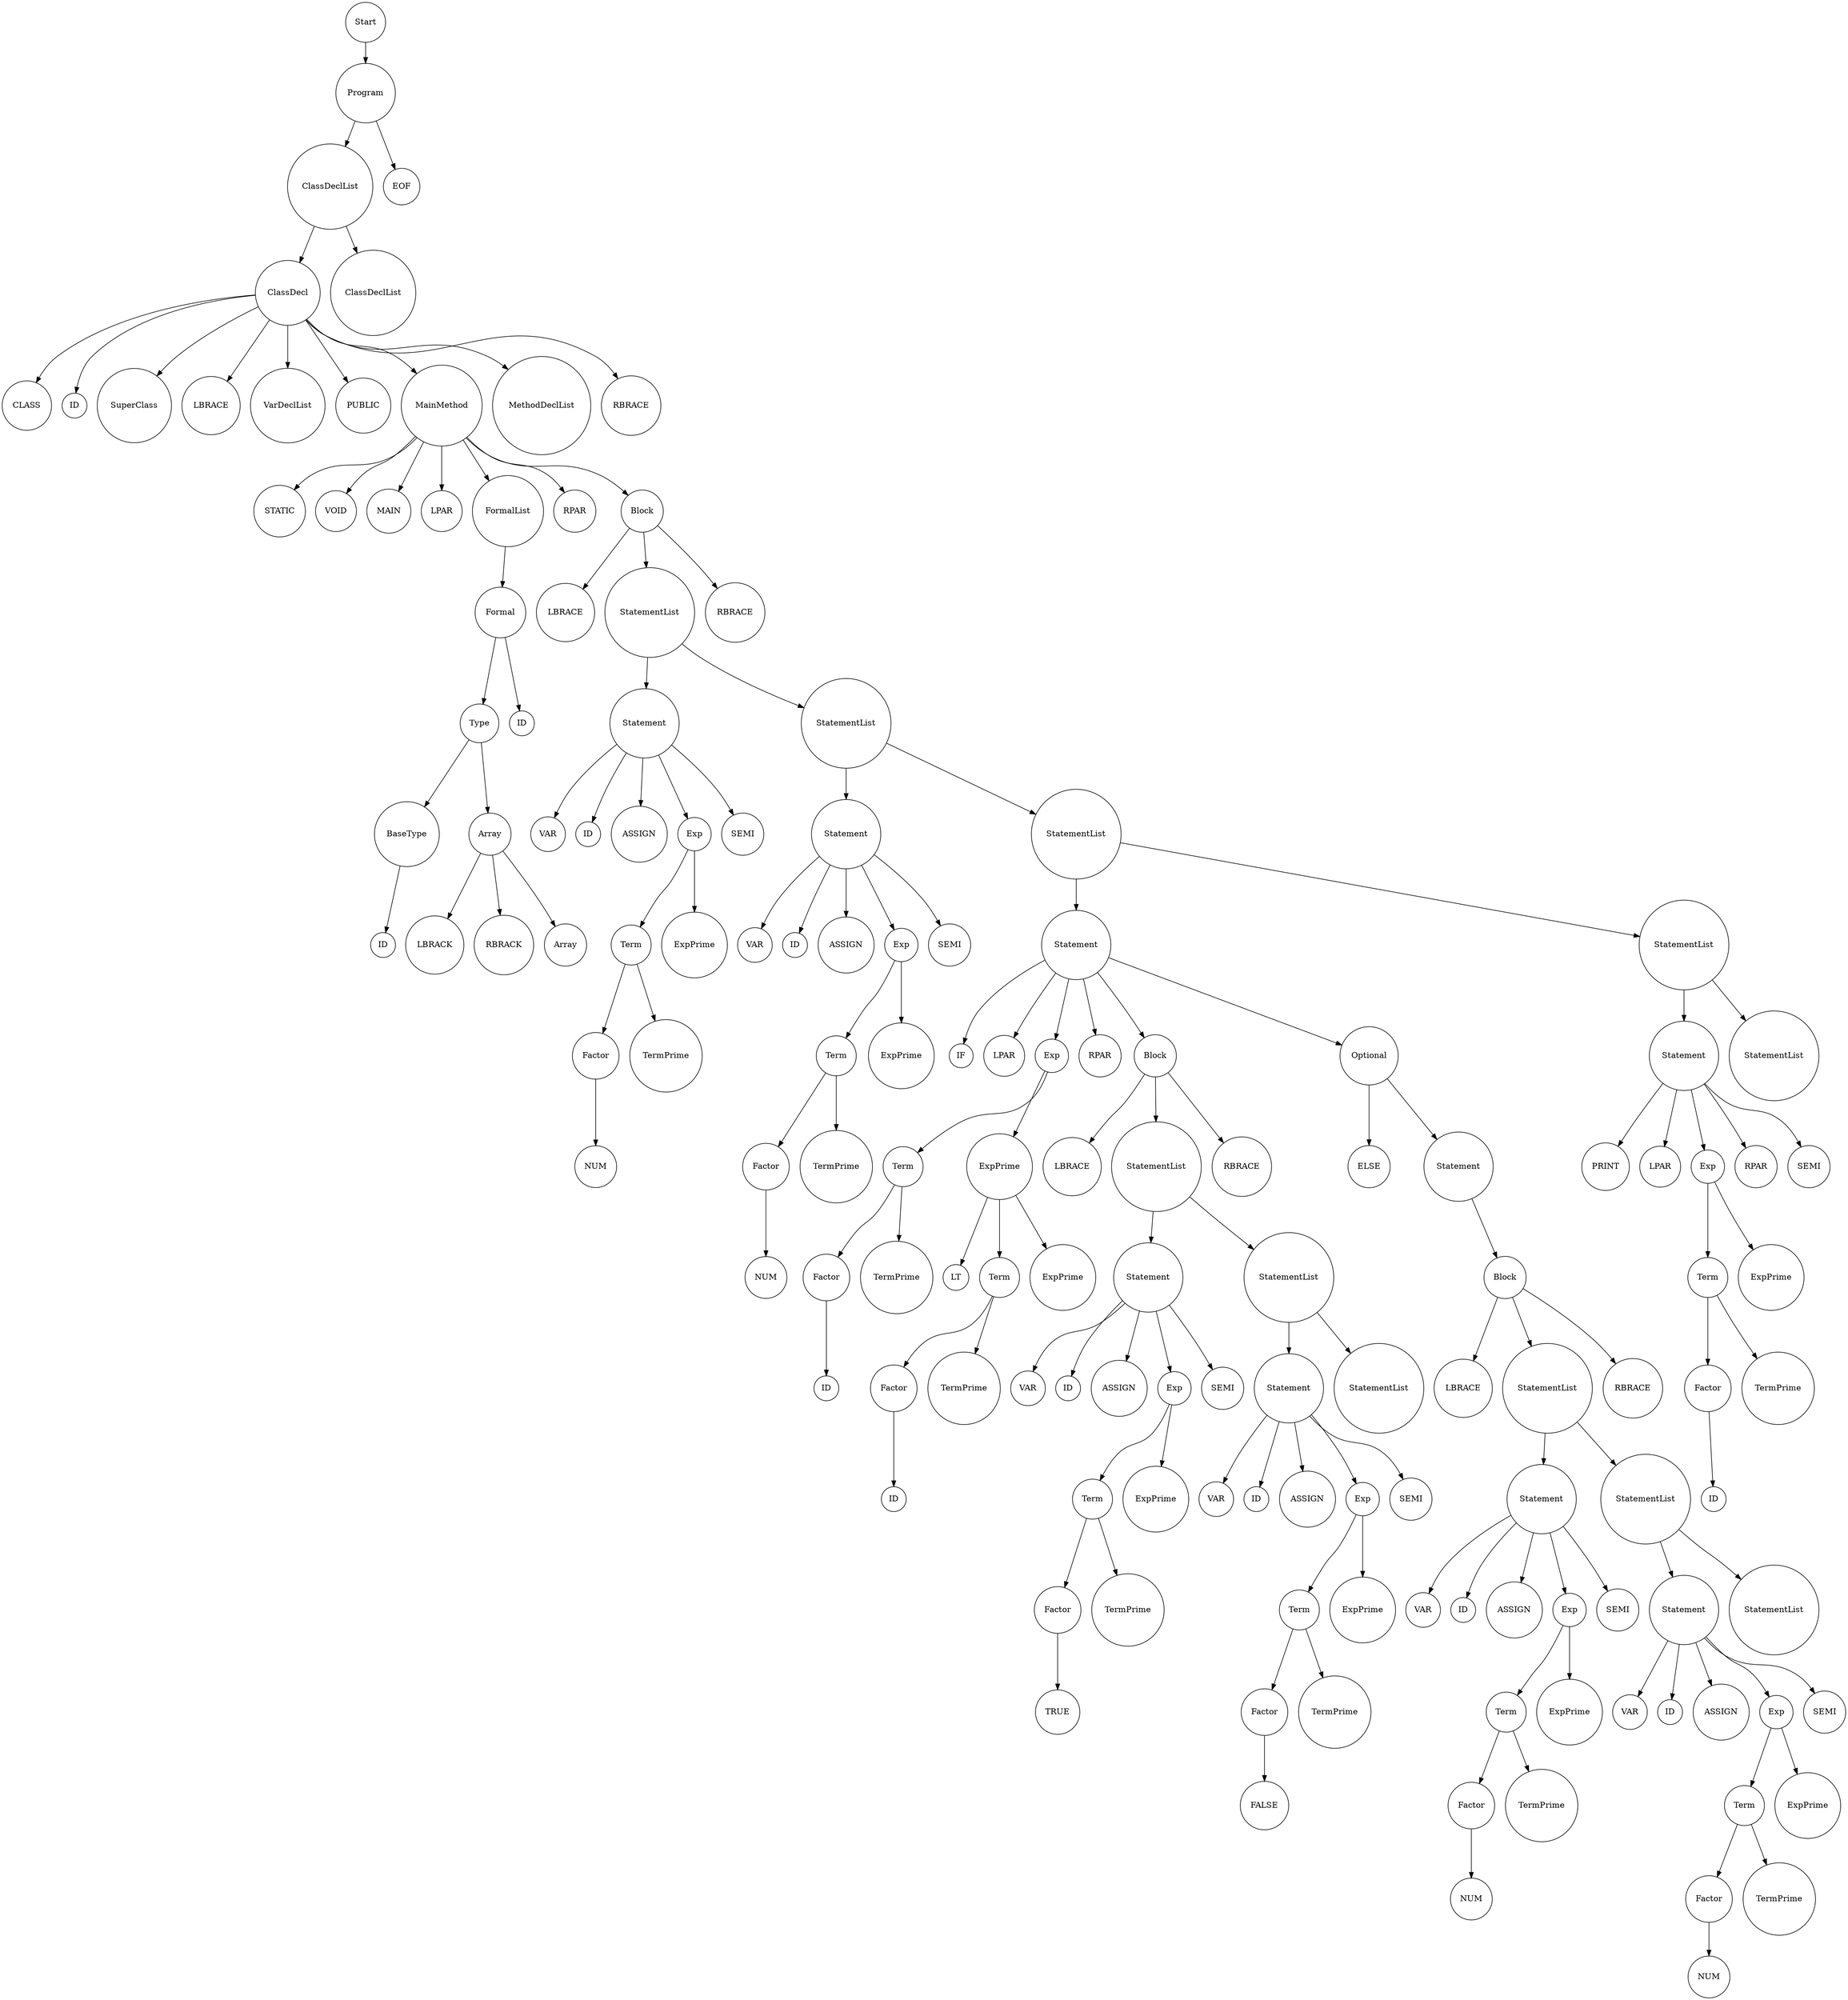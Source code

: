 digraph G {
            rankdir=TB; // Tree-like top-bottom orientation
            node [shape=circle];
              node0 [label="Start"];
  node0_0 [label="Program"];
  node0 -> node0_0;
  node0_0_0 [label="ClassDeclList"];
  node0_0 -> node0_0_0;
  node0_0_0_0 [label="ClassDecl"];
  node0_0_0 -> node0_0_0_0;
  node0_0_0_0_0 [label="CLASS"];
  node0_0_0_0 -> node0_0_0_0_0;
  node0_0_0_0_1 [label="ID"];
  node0_0_0_0 -> node0_0_0_0_1;
  node0_0_0_0_2 [label="SuperClass"];
  node0_0_0_0 -> node0_0_0_0_2;
  node0_0_0_0_3 [label="LBRACE"];
  node0_0_0_0 -> node0_0_0_0_3;
  node0_0_0_0_4 [label="VarDeclList"];
  node0_0_0_0 -> node0_0_0_0_4;
  node0_0_0_0_5 [label="PUBLIC"];
  node0_0_0_0 -> node0_0_0_0_5;
  node0_0_0_0_6 [label="MainMethod"];
  node0_0_0_0 -> node0_0_0_0_6;
  node0_0_0_0_6_0 [label="STATIC"];
  node0_0_0_0_6 -> node0_0_0_0_6_0;
  node0_0_0_0_6_1 [label="VOID"];
  node0_0_0_0_6 -> node0_0_0_0_6_1;
  node0_0_0_0_6_2 [label="MAIN"];
  node0_0_0_0_6 -> node0_0_0_0_6_2;
  node0_0_0_0_6_3 [label="LPAR"];
  node0_0_0_0_6 -> node0_0_0_0_6_3;
  node0_0_0_0_6_4 [label="FormalList"];
  node0_0_0_0_6 -> node0_0_0_0_6_4;
  node0_0_0_0_6_4_0 [label="Formal"];
  node0_0_0_0_6_4 -> node0_0_0_0_6_4_0;
  node0_0_0_0_6_4_0_0 [label="Type"];
  node0_0_0_0_6_4_0 -> node0_0_0_0_6_4_0_0;
  node0_0_0_0_6_4_0_0_0 [label="BaseType"];
  node0_0_0_0_6_4_0_0 -> node0_0_0_0_6_4_0_0_0;
  node0_0_0_0_6_4_0_0_0_0 [label="ID"];
  node0_0_0_0_6_4_0_0_0 -> node0_0_0_0_6_4_0_0_0_0;
  node0_0_0_0_6_4_0_0_1 [label="Array"];
  node0_0_0_0_6_4_0_0 -> node0_0_0_0_6_4_0_0_1;
  node0_0_0_0_6_4_0_0_1_0 [label="LBRACK"];
  node0_0_0_0_6_4_0_0_1 -> node0_0_0_0_6_4_0_0_1_0;
  node0_0_0_0_6_4_0_0_1_1 [label="RBRACK"];
  node0_0_0_0_6_4_0_0_1 -> node0_0_0_0_6_4_0_0_1_1;
  node0_0_0_0_6_4_0_0_1_2 [label="Array"];
  node0_0_0_0_6_4_0_0_1 -> node0_0_0_0_6_4_0_0_1_2;
  node0_0_0_0_6_4_0_1 [label="ID"];
  node0_0_0_0_6_4_0 -> node0_0_0_0_6_4_0_1;
  node0_0_0_0_6_5 [label="RPAR"];
  node0_0_0_0_6 -> node0_0_0_0_6_5;
  node0_0_0_0_6_6 [label="Block"];
  node0_0_0_0_6 -> node0_0_0_0_6_6;
  node0_0_0_0_6_6_0 [label="LBRACE"];
  node0_0_0_0_6_6 -> node0_0_0_0_6_6_0;
  node0_0_0_0_6_6_1 [label="StatementList"];
  node0_0_0_0_6_6 -> node0_0_0_0_6_6_1;
  node0_0_0_0_6_6_1_0 [label="Statement"];
  node0_0_0_0_6_6_1 -> node0_0_0_0_6_6_1_0;
  node0_0_0_0_6_6_1_0_0 [label="VAR"];
  node0_0_0_0_6_6_1_0 -> node0_0_0_0_6_6_1_0_0;
  node0_0_0_0_6_6_1_0_1 [label="ID"];
  node0_0_0_0_6_6_1_0 -> node0_0_0_0_6_6_1_0_1;
  node0_0_0_0_6_6_1_0_2 [label="ASSIGN"];
  node0_0_0_0_6_6_1_0 -> node0_0_0_0_6_6_1_0_2;
  node0_0_0_0_6_6_1_0_3 [label="Exp"];
  node0_0_0_0_6_6_1_0 -> node0_0_0_0_6_6_1_0_3;
  node0_0_0_0_6_6_1_0_3_0 [label="Term"];
  node0_0_0_0_6_6_1_0_3 -> node0_0_0_0_6_6_1_0_3_0;
  node0_0_0_0_6_6_1_0_3_0_0 [label="Factor"];
  node0_0_0_0_6_6_1_0_3_0 -> node0_0_0_0_6_6_1_0_3_0_0;
  node0_0_0_0_6_6_1_0_3_0_0_0 [label="NUM"];
  node0_0_0_0_6_6_1_0_3_0_0 -> node0_0_0_0_6_6_1_0_3_0_0_0;
  node0_0_0_0_6_6_1_0_3_0_1 [label="TermPrime"];
  node0_0_0_0_6_6_1_0_3_0 -> node0_0_0_0_6_6_1_0_3_0_1;
  node0_0_0_0_6_6_1_0_3_1 [label="ExpPrime"];
  node0_0_0_0_6_6_1_0_3 -> node0_0_0_0_6_6_1_0_3_1;
  node0_0_0_0_6_6_1_0_4 [label="SEMI"];
  node0_0_0_0_6_6_1_0 -> node0_0_0_0_6_6_1_0_4;
  node0_0_0_0_6_6_1_1 [label="StatementList"];
  node0_0_0_0_6_6_1 -> node0_0_0_0_6_6_1_1;
  node0_0_0_0_6_6_1_1_0 [label="Statement"];
  node0_0_0_0_6_6_1_1 -> node0_0_0_0_6_6_1_1_0;
  node0_0_0_0_6_6_1_1_0_0 [label="VAR"];
  node0_0_0_0_6_6_1_1_0 -> node0_0_0_0_6_6_1_1_0_0;
  node0_0_0_0_6_6_1_1_0_1 [label="ID"];
  node0_0_0_0_6_6_1_1_0 -> node0_0_0_0_6_6_1_1_0_1;
  node0_0_0_0_6_6_1_1_0_2 [label="ASSIGN"];
  node0_0_0_0_6_6_1_1_0 -> node0_0_0_0_6_6_1_1_0_2;
  node0_0_0_0_6_6_1_1_0_3 [label="Exp"];
  node0_0_0_0_6_6_1_1_0 -> node0_0_0_0_6_6_1_1_0_3;
  node0_0_0_0_6_6_1_1_0_3_0 [label="Term"];
  node0_0_0_0_6_6_1_1_0_3 -> node0_0_0_0_6_6_1_1_0_3_0;
  node0_0_0_0_6_6_1_1_0_3_0_0 [label="Factor"];
  node0_0_0_0_6_6_1_1_0_3_0 -> node0_0_0_0_6_6_1_1_0_3_0_0;
  node0_0_0_0_6_6_1_1_0_3_0_0_0 [label="NUM"];
  node0_0_0_0_6_6_1_1_0_3_0_0 -> node0_0_0_0_6_6_1_1_0_3_0_0_0;
  node0_0_0_0_6_6_1_1_0_3_0_1 [label="TermPrime"];
  node0_0_0_0_6_6_1_1_0_3_0 -> node0_0_0_0_6_6_1_1_0_3_0_1;
  node0_0_0_0_6_6_1_1_0_3_1 [label="ExpPrime"];
  node0_0_0_0_6_6_1_1_0_3 -> node0_0_0_0_6_6_1_1_0_3_1;
  node0_0_0_0_6_6_1_1_0_4 [label="SEMI"];
  node0_0_0_0_6_6_1_1_0 -> node0_0_0_0_6_6_1_1_0_4;
  node0_0_0_0_6_6_1_1_1 [label="StatementList"];
  node0_0_0_0_6_6_1_1 -> node0_0_0_0_6_6_1_1_1;
  node0_0_0_0_6_6_1_1_1_0 [label="Statement"];
  node0_0_0_0_6_6_1_1_1 -> node0_0_0_0_6_6_1_1_1_0;
  node0_0_0_0_6_6_1_1_1_0_0 [label="IF"];
  node0_0_0_0_6_6_1_1_1_0 -> node0_0_0_0_6_6_1_1_1_0_0;
  node0_0_0_0_6_6_1_1_1_0_1 [label="LPAR"];
  node0_0_0_0_6_6_1_1_1_0 -> node0_0_0_0_6_6_1_1_1_0_1;
  node0_0_0_0_6_6_1_1_1_0_2 [label="Exp"];
  node0_0_0_0_6_6_1_1_1_0 -> node0_0_0_0_6_6_1_1_1_0_2;
  node0_0_0_0_6_6_1_1_1_0_2_0 [label="Term"];
  node0_0_0_0_6_6_1_1_1_0_2 -> node0_0_0_0_6_6_1_1_1_0_2_0;
  node0_0_0_0_6_6_1_1_1_0_2_0_0 [label="Factor"];
  node0_0_0_0_6_6_1_1_1_0_2_0 -> node0_0_0_0_6_6_1_1_1_0_2_0_0;
  node0_0_0_0_6_6_1_1_1_0_2_0_0_0 [label="ID"];
  node0_0_0_0_6_6_1_1_1_0_2_0_0 -> node0_0_0_0_6_6_1_1_1_0_2_0_0_0;
  node0_0_0_0_6_6_1_1_1_0_2_0_1 [label="TermPrime"];
  node0_0_0_0_6_6_1_1_1_0_2_0 -> node0_0_0_0_6_6_1_1_1_0_2_0_1;
  node0_0_0_0_6_6_1_1_1_0_2_1 [label="ExpPrime"];
  node0_0_0_0_6_6_1_1_1_0_2 -> node0_0_0_0_6_6_1_1_1_0_2_1;
  node0_0_0_0_6_6_1_1_1_0_2_1_0 [label="LT"];
  node0_0_0_0_6_6_1_1_1_0_2_1 -> node0_0_0_0_6_6_1_1_1_0_2_1_0;
  node0_0_0_0_6_6_1_1_1_0_2_1_1 [label="Term"];
  node0_0_0_0_6_6_1_1_1_0_2_1 -> node0_0_0_0_6_6_1_1_1_0_2_1_1;
  node0_0_0_0_6_6_1_1_1_0_2_1_1_0 [label="Factor"];
  node0_0_0_0_6_6_1_1_1_0_2_1_1 -> node0_0_0_0_6_6_1_1_1_0_2_1_1_0;
  node0_0_0_0_6_6_1_1_1_0_2_1_1_0_0 [label="ID"];
  node0_0_0_0_6_6_1_1_1_0_2_1_1_0 -> node0_0_0_0_6_6_1_1_1_0_2_1_1_0_0;
  node0_0_0_0_6_6_1_1_1_0_2_1_1_1 [label="TermPrime"];
  node0_0_0_0_6_6_1_1_1_0_2_1_1 -> node0_0_0_0_6_6_1_1_1_0_2_1_1_1;
  node0_0_0_0_6_6_1_1_1_0_2_1_2 [label="ExpPrime"];
  node0_0_0_0_6_6_1_1_1_0_2_1 -> node0_0_0_0_6_6_1_1_1_0_2_1_2;
  node0_0_0_0_6_6_1_1_1_0_3 [label="RPAR"];
  node0_0_0_0_6_6_1_1_1_0 -> node0_0_0_0_6_6_1_1_1_0_3;
  node0_0_0_0_6_6_1_1_1_0_4 [label="Block"];
  node0_0_0_0_6_6_1_1_1_0 -> node0_0_0_0_6_6_1_1_1_0_4;
  node0_0_0_0_6_6_1_1_1_0_4_0 [label="LBRACE"];
  node0_0_0_0_6_6_1_1_1_0_4 -> node0_0_0_0_6_6_1_1_1_0_4_0;
  node0_0_0_0_6_6_1_1_1_0_4_1 [label="StatementList"];
  node0_0_0_0_6_6_1_1_1_0_4 -> node0_0_0_0_6_6_1_1_1_0_4_1;
  node0_0_0_0_6_6_1_1_1_0_4_1_0 [label="Statement"];
  node0_0_0_0_6_6_1_1_1_0_4_1 -> node0_0_0_0_6_6_1_1_1_0_4_1_0;
  node0_0_0_0_6_6_1_1_1_0_4_1_0_0 [label="VAR"];
  node0_0_0_0_6_6_1_1_1_0_4_1_0 -> node0_0_0_0_6_6_1_1_1_0_4_1_0_0;
  node0_0_0_0_6_6_1_1_1_0_4_1_0_1 [label="ID"];
  node0_0_0_0_6_6_1_1_1_0_4_1_0 -> node0_0_0_0_6_6_1_1_1_0_4_1_0_1;
  node0_0_0_0_6_6_1_1_1_0_4_1_0_2 [label="ASSIGN"];
  node0_0_0_0_6_6_1_1_1_0_4_1_0 -> node0_0_0_0_6_6_1_1_1_0_4_1_0_2;
  node0_0_0_0_6_6_1_1_1_0_4_1_0_3 [label="Exp"];
  node0_0_0_0_6_6_1_1_1_0_4_1_0 -> node0_0_0_0_6_6_1_1_1_0_4_1_0_3;
  node0_0_0_0_6_6_1_1_1_0_4_1_0_3_0 [label="Term"];
  node0_0_0_0_6_6_1_1_1_0_4_1_0_3 -> node0_0_0_0_6_6_1_1_1_0_4_1_0_3_0;
  node0_0_0_0_6_6_1_1_1_0_4_1_0_3_0_0 [label="Factor"];
  node0_0_0_0_6_6_1_1_1_0_4_1_0_3_0 -> node0_0_0_0_6_6_1_1_1_0_4_1_0_3_0_0;
  node0_0_0_0_6_6_1_1_1_0_4_1_0_3_0_0_0 [label="TRUE"];
  node0_0_0_0_6_6_1_1_1_0_4_1_0_3_0_0 -> node0_0_0_0_6_6_1_1_1_0_4_1_0_3_0_0_0;
  node0_0_0_0_6_6_1_1_1_0_4_1_0_3_0_1 [label="TermPrime"];
  node0_0_0_0_6_6_1_1_1_0_4_1_0_3_0 -> node0_0_0_0_6_6_1_1_1_0_4_1_0_3_0_1;
  node0_0_0_0_6_6_1_1_1_0_4_1_0_3_1 [label="ExpPrime"];
  node0_0_0_0_6_6_1_1_1_0_4_1_0_3 -> node0_0_0_0_6_6_1_1_1_0_4_1_0_3_1;
  node0_0_0_0_6_6_1_1_1_0_4_1_0_4 [label="SEMI"];
  node0_0_0_0_6_6_1_1_1_0_4_1_0 -> node0_0_0_0_6_6_1_1_1_0_4_1_0_4;
  node0_0_0_0_6_6_1_1_1_0_4_1_1 [label="StatementList"];
  node0_0_0_0_6_6_1_1_1_0_4_1 -> node0_0_0_0_6_6_1_1_1_0_4_1_1;
  node0_0_0_0_6_6_1_1_1_0_4_1_1_0 [label="Statement"];
  node0_0_0_0_6_6_1_1_1_0_4_1_1 -> node0_0_0_0_6_6_1_1_1_0_4_1_1_0;
  node0_0_0_0_6_6_1_1_1_0_4_1_1_0_0 [label="VAR"];
  node0_0_0_0_6_6_1_1_1_0_4_1_1_0 -> node0_0_0_0_6_6_1_1_1_0_4_1_1_0_0;
  node0_0_0_0_6_6_1_1_1_0_4_1_1_0_1 [label="ID"];
  node0_0_0_0_6_6_1_1_1_0_4_1_1_0 -> node0_0_0_0_6_6_1_1_1_0_4_1_1_0_1;
  node0_0_0_0_6_6_1_1_1_0_4_1_1_0_2 [label="ASSIGN"];
  node0_0_0_0_6_6_1_1_1_0_4_1_1_0 -> node0_0_0_0_6_6_1_1_1_0_4_1_1_0_2;
  node0_0_0_0_6_6_1_1_1_0_4_1_1_0_3 [label="Exp"];
  node0_0_0_0_6_6_1_1_1_0_4_1_1_0 -> node0_0_0_0_6_6_1_1_1_0_4_1_1_0_3;
  node0_0_0_0_6_6_1_1_1_0_4_1_1_0_3_0 [label="Term"];
  node0_0_0_0_6_6_1_1_1_0_4_1_1_0_3 -> node0_0_0_0_6_6_1_1_1_0_4_1_1_0_3_0;
  node0_0_0_0_6_6_1_1_1_0_4_1_1_0_3_0_0 [label="Factor"];
  node0_0_0_0_6_6_1_1_1_0_4_1_1_0_3_0 -> node0_0_0_0_6_6_1_1_1_0_4_1_1_0_3_0_0;
  node0_0_0_0_6_6_1_1_1_0_4_1_1_0_3_0_0_0 [label="FALSE"];
  node0_0_0_0_6_6_1_1_1_0_4_1_1_0_3_0_0 -> node0_0_0_0_6_6_1_1_1_0_4_1_1_0_3_0_0_0;
  node0_0_0_0_6_6_1_1_1_0_4_1_1_0_3_0_1 [label="TermPrime"];
  node0_0_0_0_6_6_1_1_1_0_4_1_1_0_3_0 -> node0_0_0_0_6_6_1_1_1_0_4_1_1_0_3_0_1;
  node0_0_0_0_6_6_1_1_1_0_4_1_1_0_3_1 [label="ExpPrime"];
  node0_0_0_0_6_6_1_1_1_0_4_1_1_0_3 -> node0_0_0_0_6_6_1_1_1_0_4_1_1_0_3_1;
  node0_0_0_0_6_6_1_1_1_0_4_1_1_0_4 [label="SEMI"];
  node0_0_0_0_6_6_1_1_1_0_4_1_1_0 -> node0_0_0_0_6_6_1_1_1_0_4_1_1_0_4;
  node0_0_0_0_6_6_1_1_1_0_4_1_1_1 [label="StatementList"];
  node0_0_0_0_6_6_1_1_1_0_4_1_1 -> node0_0_0_0_6_6_1_1_1_0_4_1_1_1;
  node0_0_0_0_6_6_1_1_1_0_4_2 [label="RBRACE"];
  node0_0_0_0_6_6_1_1_1_0_4 -> node0_0_0_0_6_6_1_1_1_0_4_2;
  node0_0_0_0_6_6_1_1_1_0_5 [label="Optional"];
  node0_0_0_0_6_6_1_1_1_0 -> node0_0_0_0_6_6_1_1_1_0_5;
  node0_0_0_0_6_6_1_1_1_0_5_0 [label="ELSE"];
  node0_0_0_0_6_6_1_1_1_0_5 -> node0_0_0_0_6_6_1_1_1_0_5_0;
  node0_0_0_0_6_6_1_1_1_0_5_1 [label="Statement"];
  node0_0_0_0_6_6_1_1_1_0_5 -> node0_0_0_0_6_6_1_1_1_0_5_1;
  node0_0_0_0_6_6_1_1_1_0_5_1_0 [label="Block"];
  node0_0_0_0_6_6_1_1_1_0_5_1 -> node0_0_0_0_6_6_1_1_1_0_5_1_0;
  node0_0_0_0_6_6_1_1_1_0_5_1_0_0 [label="LBRACE"];
  node0_0_0_0_6_6_1_1_1_0_5_1_0 -> node0_0_0_0_6_6_1_1_1_0_5_1_0_0;
  node0_0_0_0_6_6_1_1_1_0_5_1_0_1 [label="StatementList"];
  node0_0_0_0_6_6_1_1_1_0_5_1_0 -> node0_0_0_0_6_6_1_1_1_0_5_1_0_1;
  node0_0_0_0_6_6_1_1_1_0_5_1_0_1_0 [label="Statement"];
  node0_0_0_0_6_6_1_1_1_0_5_1_0_1 -> node0_0_0_0_6_6_1_1_1_0_5_1_0_1_0;
  node0_0_0_0_6_6_1_1_1_0_5_1_0_1_0_0 [label="VAR"];
  node0_0_0_0_6_6_1_1_1_0_5_1_0_1_0 -> node0_0_0_0_6_6_1_1_1_0_5_1_0_1_0_0;
  node0_0_0_0_6_6_1_1_1_0_5_1_0_1_0_1 [label="ID"];
  node0_0_0_0_6_6_1_1_1_0_5_1_0_1_0 -> node0_0_0_0_6_6_1_1_1_0_5_1_0_1_0_1;
  node0_0_0_0_6_6_1_1_1_0_5_1_0_1_0_2 [label="ASSIGN"];
  node0_0_0_0_6_6_1_1_1_0_5_1_0_1_0 -> node0_0_0_0_6_6_1_1_1_0_5_1_0_1_0_2;
  node0_0_0_0_6_6_1_1_1_0_5_1_0_1_0_3 [label="Exp"];
  node0_0_0_0_6_6_1_1_1_0_5_1_0_1_0 -> node0_0_0_0_6_6_1_1_1_0_5_1_0_1_0_3;
  node0_0_0_0_6_6_1_1_1_0_5_1_0_1_0_3_0 [label="Term"];
  node0_0_0_0_6_6_1_1_1_0_5_1_0_1_0_3 -> node0_0_0_0_6_6_1_1_1_0_5_1_0_1_0_3_0;
  node0_0_0_0_6_6_1_1_1_0_5_1_0_1_0_3_0_0 [label="Factor"];
  node0_0_0_0_6_6_1_1_1_0_5_1_0_1_0_3_0 -> node0_0_0_0_6_6_1_1_1_0_5_1_0_1_0_3_0_0;
  node0_0_0_0_6_6_1_1_1_0_5_1_0_1_0_3_0_0_0 [label="NUM"];
  node0_0_0_0_6_6_1_1_1_0_5_1_0_1_0_3_0_0 -> node0_0_0_0_6_6_1_1_1_0_5_1_0_1_0_3_0_0_0;
  node0_0_0_0_6_6_1_1_1_0_5_1_0_1_0_3_0_1 [label="TermPrime"];
  node0_0_0_0_6_6_1_1_1_0_5_1_0_1_0_3_0 -> node0_0_0_0_6_6_1_1_1_0_5_1_0_1_0_3_0_1;
  node0_0_0_0_6_6_1_1_1_0_5_1_0_1_0_3_1 [label="ExpPrime"];
  node0_0_0_0_6_6_1_1_1_0_5_1_0_1_0_3 -> node0_0_0_0_6_6_1_1_1_0_5_1_0_1_0_3_1;
  node0_0_0_0_6_6_1_1_1_0_5_1_0_1_0_4 [label="SEMI"];
  node0_0_0_0_6_6_1_1_1_0_5_1_0_1_0 -> node0_0_0_0_6_6_1_1_1_0_5_1_0_1_0_4;
  node0_0_0_0_6_6_1_1_1_0_5_1_0_1_1 [label="StatementList"];
  node0_0_0_0_6_6_1_1_1_0_5_1_0_1 -> node0_0_0_0_6_6_1_1_1_0_5_1_0_1_1;
  node0_0_0_0_6_6_1_1_1_0_5_1_0_1_1_0 [label="Statement"];
  node0_0_0_0_6_6_1_1_1_0_5_1_0_1_1 -> node0_0_0_0_6_6_1_1_1_0_5_1_0_1_1_0;
  node0_0_0_0_6_6_1_1_1_0_5_1_0_1_1_0_0 [label="VAR"];
  node0_0_0_0_6_6_1_1_1_0_5_1_0_1_1_0 -> node0_0_0_0_6_6_1_1_1_0_5_1_0_1_1_0_0;
  node0_0_0_0_6_6_1_1_1_0_5_1_0_1_1_0_1 [label="ID"];
  node0_0_0_0_6_6_1_1_1_0_5_1_0_1_1_0 -> node0_0_0_0_6_6_1_1_1_0_5_1_0_1_1_0_1;
  node0_0_0_0_6_6_1_1_1_0_5_1_0_1_1_0_2 [label="ASSIGN"];
  node0_0_0_0_6_6_1_1_1_0_5_1_0_1_1_0 -> node0_0_0_0_6_6_1_1_1_0_5_1_0_1_1_0_2;
  node0_0_0_0_6_6_1_1_1_0_5_1_0_1_1_0_3 [label="Exp"];
  node0_0_0_0_6_6_1_1_1_0_5_1_0_1_1_0 -> node0_0_0_0_6_6_1_1_1_0_5_1_0_1_1_0_3;
  node0_0_0_0_6_6_1_1_1_0_5_1_0_1_1_0_3_0 [label="Term"];
  node0_0_0_0_6_6_1_1_1_0_5_1_0_1_1_0_3 -> node0_0_0_0_6_6_1_1_1_0_5_1_0_1_1_0_3_0;
  node0_0_0_0_6_6_1_1_1_0_5_1_0_1_1_0_3_0_0 [label="Factor"];
  node0_0_0_0_6_6_1_1_1_0_5_1_0_1_1_0_3_0 -> node0_0_0_0_6_6_1_1_1_0_5_1_0_1_1_0_3_0_0;
  node0_0_0_0_6_6_1_1_1_0_5_1_0_1_1_0_3_0_0_0 [label="NUM"];
  node0_0_0_0_6_6_1_1_1_0_5_1_0_1_1_0_3_0_0 -> node0_0_0_0_6_6_1_1_1_0_5_1_0_1_1_0_3_0_0_0;
  node0_0_0_0_6_6_1_1_1_0_5_1_0_1_1_0_3_0_1 [label="TermPrime"];
  node0_0_0_0_6_6_1_1_1_0_5_1_0_1_1_0_3_0 -> node0_0_0_0_6_6_1_1_1_0_5_1_0_1_1_0_3_0_1;
  node0_0_0_0_6_6_1_1_1_0_5_1_0_1_1_0_3_1 [label="ExpPrime"];
  node0_0_0_0_6_6_1_1_1_0_5_1_0_1_1_0_3 -> node0_0_0_0_6_6_1_1_1_0_5_1_0_1_1_0_3_1;
  node0_0_0_0_6_6_1_1_1_0_5_1_0_1_1_0_4 [label="SEMI"];
  node0_0_0_0_6_6_1_1_1_0_5_1_0_1_1_0 -> node0_0_0_0_6_6_1_1_1_0_5_1_0_1_1_0_4;
  node0_0_0_0_6_6_1_1_1_0_5_1_0_1_1_1 [label="StatementList"];
  node0_0_0_0_6_6_1_1_1_0_5_1_0_1_1 -> node0_0_0_0_6_6_1_1_1_0_5_1_0_1_1_1;
  node0_0_0_0_6_6_1_1_1_0_5_1_0_2 [label="RBRACE"];
  node0_0_0_0_6_6_1_1_1_0_5_1_0 -> node0_0_0_0_6_6_1_1_1_0_5_1_0_2;
  node0_0_0_0_6_6_1_1_1_1 [label="StatementList"];
  node0_0_0_0_6_6_1_1_1 -> node0_0_0_0_6_6_1_1_1_1;
  node0_0_0_0_6_6_1_1_1_1_0 [label="Statement"];
  node0_0_0_0_6_6_1_1_1_1 -> node0_0_0_0_6_6_1_1_1_1_0;
  node0_0_0_0_6_6_1_1_1_1_0_0 [label="PRINT"];
  node0_0_0_0_6_6_1_1_1_1_0 -> node0_0_0_0_6_6_1_1_1_1_0_0;
  node0_0_0_0_6_6_1_1_1_1_0_1 [label="LPAR"];
  node0_0_0_0_6_6_1_1_1_1_0 -> node0_0_0_0_6_6_1_1_1_1_0_1;
  node0_0_0_0_6_6_1_1_1_1_0_2 [label="Exp"];
  node0_0_0_0_6_6_1_1_1_1_0 -> node0_0_0_0_6_6_1_1_1_1_0_2;
  node0_0_0_0_6_6_1_1_1_1_0_2_0 [label="Term"];
  node0_0_0_0_6_6_1_1_1_1_0_2 -> node0_0_0_0_6_6_1_1_1_1_0_2_0;
  node0_0_0_0_6_6_1_1_1_1_0_2_0_0 [label="Factor"];
  node0_0_0_0_6_6_1_1_1_1_0_2_0 -> node0_0_0_0_6_6_1_1_1_1_0_2_0_0;
  node0_0_0_0_6_6_1_1_1_1_0_2_0_0_0 [label="ID"];
  node0_0_0_0_6_6_1_1_1_1_0_2_0_0 -> node0_0_0_0_6_6_1_1_1_1_0_2_0_0_0;
  node0_0_0_0_6_6_1_1_1_1_0_2_0_1 [label="TermPrime"];
  node0_0_0_0_6_6_1_1_1_1_0_2_0 -> node0_0_0_0_6_6_1_1_1_1_0_2_0_1;
  node0_0_0_0_6_6_1_1_1_1_0_2_1 [label="ExpPrime"];
  node0_0_0_0_6_6_1_1_1_1_0_2 -> node0_0_0_0_6_6_1_1_1_1_0_2_1;
  node0_0_0_0_6_6_1_1_1_1_0_3 [label="RPAR"];
  node0_0_0_0_6_6_1_1_1_1_0 -> node0_0_0_0_6_6_1_1_1_1_0_3;
  node0_0_0_0_6_6_1_1_1_1_0_4 [label="SEMI"];
  node0_0_0_0_6_6_1_1_1_1_0 -> node0_0_0_0_6_6_1_1_1_1_0_4;
  node0_0_0_0_6_6_1_1_1_1_1 [label="StatementList"];
  node0_0_0_0_6_6_1_1_1_1 -> node0_0_0_0_6_6_1_1_1_1_1;
  node0_0_0_0_6_6_2 [label="RBRACE"];
  node0_0_0_0_6_6 -> node0_0_0_0_6_6_2;
  node0_0_0_0_7 [label="MethodDeclList"];
  node0_0_0_0 -> node0_0_0_0_7;
  node0_0_0_0_8 [label="RBRACE"];
  node0_0_0_0 -> node0_0_0_0_8;
  node0_0_0_1 [label="ClassDeclList"];
  node0_0_0 -> node0_0_0_1;
  node0_0_1 [label="EOF"];
  node0_0 -> node0_0_1;
        }